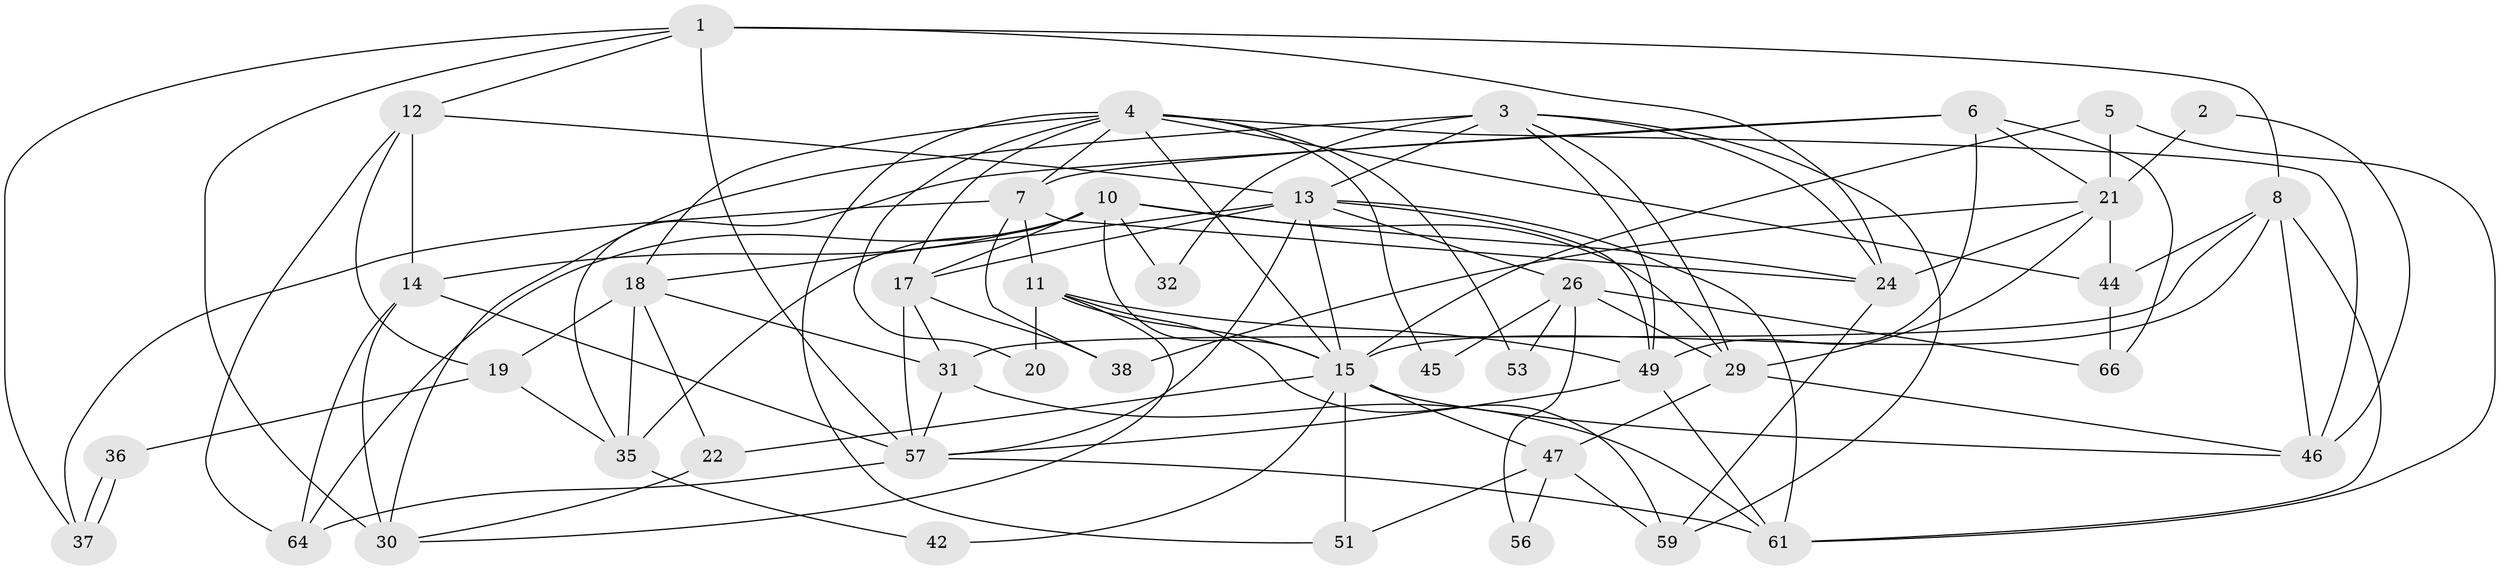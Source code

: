 // Generated by graph-tools (version 1.1) at 2025/52/02/27/25 19:52:05]
// undirected, 44 vertices, 109 edges
graph export_dot {
graph [start="1"]
  node [color=gray90,style=filled];
  1 [super="+16"];
  2;
  3 [super="+62"];
  4 [super="+27"];
  5;
  6 [super="+9"];
  7 [super="+25"];
  8 [super="+41"];
  10 [super="+28"];
  11 [super="+69"];
  12 [super="+39"];
  13 [super="+23"];
  14 [super="+52"];
  15 [super="+33"];
  17 [super="+54"];
  18 [super="+50"];
  19;
  20;
  21 [super="+68"];
  22 [super="+34"];
  24 [super="+58"];
  26 [super="+43"];
  29 [super="+40"];
  30 [super="+67"];
  31 [super="+48"];
  32;
  35;
  36;
  37;
  38;
  42;
  44;
  45;
  46 [super="+55"];
  47 [super="+63"];
  49 [super="+65"];
  51;
  53;
  56;
  57 [super="+60"];
  59;
  61;
  64;
  66;
  1 -- 8 [weight=2];
  1 -- 37;
  1 -- 24;
  1 -- 12;
  1 -- 30;
  1 -- 57;
  2 -- 46;
  2 -- 21;
  3 -- 29;
  3 -- 30 [weight=2];
  3 -- 49;
  3 -- 32;
  3 -- 24;
  3 -- 59;
  3 -- 13;
  4 -- 18;
  4 -- 7;
  4 -- 45;
  4 -- 53;
  4 -- 51;
  4 -- 20;
  4 -- 44;
  4 -- 46;
  4 -- 17;
  4 -- 15;
  5 -- 61;
  5 -- 15;
  5 -- 21;
  6 -- 21;
  6 -- 7 [weight=2];
  6 -- 66;
  6 -- 35;
  6 -- 49;
  7 -- 24;
  7 -- 37;
  7 -- 38;
  7 -- 11;
  8 -- 31;
  8 -- 44;
  8 -- 61;
  8 -- 15;
  8 -- 46;
  10 -- 32;
  10 -- 14 [weight=2];
  10 -- 64;
  10 -- 35;
  10 -- 15;
  10 -- 17;
  10 -- 24;
  10 -- 29;
  11 -- 49;
  11 -- 30;
  11 -- 59;
  11 -- 20;
  11 -- 15;
  12 -- 64;
  12 -- 19;
  12 -- 13;
  12 -- 14;
  13 -- 17;
  13 -- 18;
  13 -- 26;
  13 -- 15;
  13 -- 61;
  13 -- 57;
  13 -- 49;
  14 -- 64;
  14 -- 30;
  14 -- 57;
  15 -- 42;
  15 -- 47;
  15 -- 51;
  15 -- 22;
  15 -- 46;
  17 -- 57;
  17 -- 38;
  17 -- 31;
  18 -- 31;
  18 -- 22;
  18 -- 35;
  18 -- 19;
  19 -- 35;
  19 -- 36;
  21 -- 24;
  21 -- 38;
  21 -- 44;
  21 -- 29;
  22 -- 30;
  24 -- 59;
  26 -- 53;
  26 -- 66;
  26 -- 45;
  26 -- 56;
  26 -- 29;
  29 -- 47;
  29 -- 46;
  31 -- 61;
  31 -- 57;
  35 -- 42;
  36 -- 37;
  36 -- 37;
  44 -- 66;
  47 -- 59;
  47 -- 56;
  47 -- 51;
  49 -- 61;
  49 -- 57;
  57 -- 64;
  57 -- 61;
}
